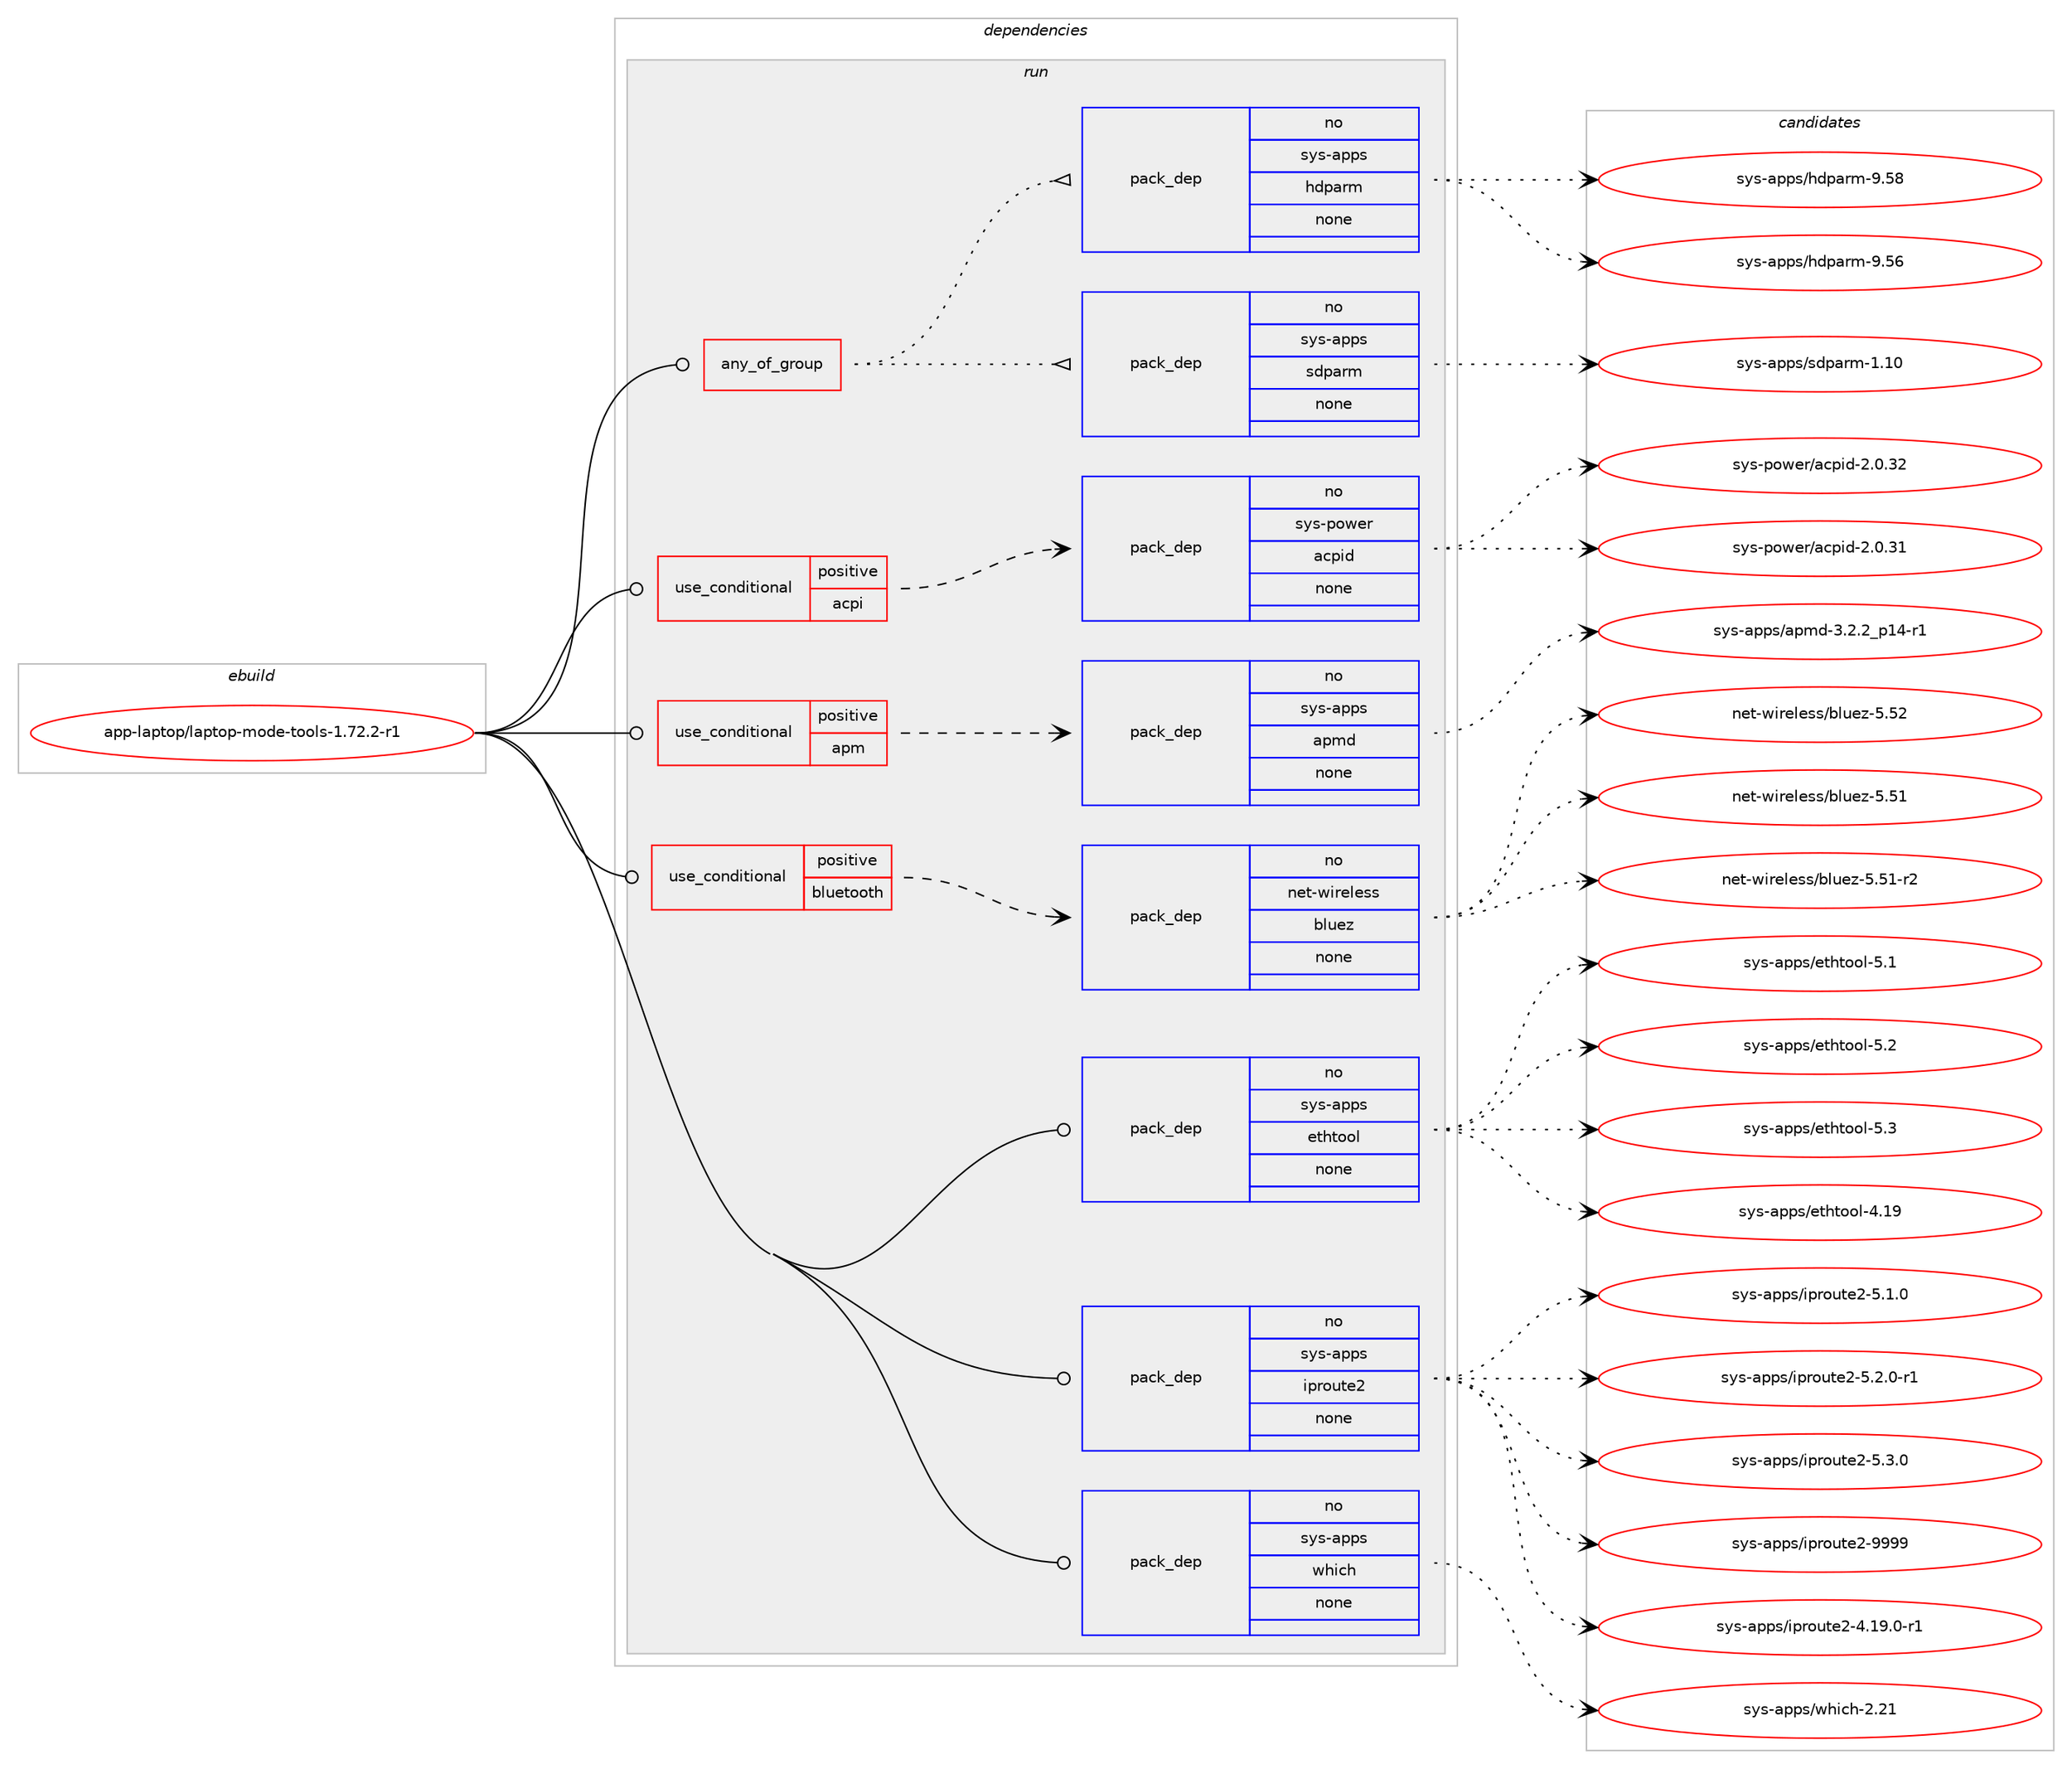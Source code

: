 digraph prolog {

# *************
# Graph options
# *************

newrank=true;
concentrate=true;
compound=true;
graph [rankdir=LR,fontname=Helvetica,fontsize=10,ranksep=1.5];#, ranksep=2.5, nodesep=0.2];
edge  [arrowhead=vee];
node  [fontname=Helvetica,fontsize=10];

# **********
# The ebuild
# **********

subgraph cluster_leftcol {
color=gray;
rank=same;
label=<<i>ebuild</i>>;
id [label="app-laptop/laptop-mode-tools-1.72.2-r1", color=red, width=4, href="../app-laptop/laptop-mode-tools-1.72.2-r1.svg"];
}

# ****************
# The dependencies
# ****************

subgraph cluster_midcol {
color=gray;
label=<<i>dependencies</i>>;
subgraph cluster_compile {
fillcolor="#eeeeee";
style=filled;
label=<<i>compile</i>>;
}
subgraph cluster_compileandrun {
fillcolor="#eeeeee";
style=filled;
label=<<i>compile and run</i>>;
}
subgraph cluster_run {
fillcolor="#eeeeee";
style=filled;
label=<<i>run</i>>;
subgraph any8655 {
dependency496212 [label=<<TABLE BORDER="0" CELLBORDER="1" CELLSPACING="0" CELLPADDING="4"><TR><TD CELLPADDING="10">any_of_group</TD></TR></TABLE>>, shape=none, color=red];subgraph pack368670 {
dependency496213 [label=<<TABLE BORDER="0" CELLBORDER="1" CELLSPACING="0" CELLPADDING="4" WIDTH="220"><TR><TD ROWSPAN="6" CELLPADDING="30">pack_dep</TD></TR><TR><TD WIDTH="110">no</TD></TR><TR><TD>sys-apps</TD></TR><TR><TD>sdparm</TD></TR><TR><TD>none</TD></TR><TR><TD></TD></TR></TABLE>>, shape=none, color=blue];
}
dependency496212:e -> dependency496213:w [weight=20,style="dotted",arrowhead="oinv"];
subgraph pack368671 {
dependency496214 [label=<<TABLE BORDER="0" CELLBORDER="1" CELLSPACING="0" CELLPADDING="4" WIDTH="220"><TR><TD ROWSPAN="6" CELLPADDING="30">pack_dep</TD></TR><TR><TD WIDTH="110">no</TD></TR><TR><TD>sys-apps</TD></TR><TR><TD>hdparm</TD></TR><TR><TD>none</TD></TR><TR><TD></TD></TR></TABLE>>, shape=none, color=blue];
}
dependency496212:e -> dependency496214:w [weight=20,style="dotted",arrowhead="oinv"];
}
id:e -> dependency496212:w [weight=20,style="solid",arrowhead="odot"];
subgraph cond118571 {
dependency496215 [label=<<TABLE BORDER="0" CELLBORDER="1" CELLSPACING="0" CELLPADDING="4"><TR><TD ROWSPAN="3" CELLPADDING="10">use_conditional</TD></TR><TR><TD>positive</TD></TR><TR><TD>acpi</TD></TR></TABLE>>, shape=none, color=red];
subgraph pack368672 {
dependency496216 [label=<<TABLE BORDER="0" CELLBORDER="1" CELLSPACING="0" CELLPADDING="4" WIDTH="220"><TR><TD ROWSPAN="6" CELLPADDING="30">pack_dep</TD></TR><TR><TD WIDTH="110">no</TD></TR><TR><TD>sys-power</TD></TR><TR><TD>acpid</TD></TR><TR><TD>none</TD></TR><TR><TD></TD></TR></TABLE>>, shape=none, color=blue];
}
dependency496215:e -> dependency496216:w [weight=20,style="dashed",arrowhead="vee"];
}
id:e -> dependency496215:w [weight=20,style="solid",arrowhead="odot"];
subgraph cond118572 {
dependency496217 [label=<<TABLE BORDER="0" CELLBORDER="1" CELLSPACING="0" CELLPADDING="4"><TR><TD ROWSPAN="3" CELLPADDING="10">use_conditional</TD></TR><TR><TD>positive</TD></TR><TR><TD>apm</TD></TR></TABLE>>, shape=none, color=red];
subgraph pack368673 {
dependency496218 [label=<<TABLE BORDER="0" CELLBORDER="1" CELLSPACING="0" CELLPADDING="4" WIDTH="220"><TR><TD ROWSPAN="6" CELLPADDING="30">pack_dep</TD></TR><TR><TD WIDTH="110">no</TD></TR><TR><TD>sys-apps</TD></TR><TR><TD>apmd</TD></TR><TR><TD>none</TD></TR><TR><TD></TD></TR></TABLE>>, shape=none, color=blue];
}
dependency496217:e -> dependency496218:w [weight=20,style="dashed",arrowhead="vee"];
}
id:e -> dependency496217:w [weight=20,style="solid",arrowhead="odot"];
subgraph cond118573 {
dependency496219 [label=<<TABLE BORDER="0" CELLBORDER="1" CELLSPACING="0" CELLPADDING="4"><TR><TD ROWSPAN="3" CELLPADDING="10">use_conditional</TD></TR><TR><TD>positive</TD></TR><TR><TD>bluetooth</TD></TR></TABLE>>, shape=none, color=red];
subgraph pack368674 {
dependency496220 [label=<<TABLE BORDER="0" CELLBORDER="1" CELLSPACING="0" CELLPADDING="4" WIDTH="220"><TR><TD ROWSPAN="6" CELLPADDING="30">pack_dep</TD></TR><TR><TD WIDTH="110">no</TD></TR><TR><TD>net-wireless</TD></TR><TR><TD>bluez</TD></TR><TR><TD>none</TD></TR><TR><TD></TD></TR></TABLE>>, shape=none, color=blue];
}
dependency496219:e -> dependency496220:w [weight=20,style="dashed",arrowhead="vee"];
}
id:e -> dependency496219:w [weight=20,style="solid",arrowhead="odot"];
subgraph pack368675 {
dependency496221 [label=<<TABLE BORDER="0" CELLBORDER="1" CELLSPACING="0" CELLPADDING="4" WIDTH="220"><TR><TD ROWSPAN="6" CELLPADDING="30">pack_dep</TD></TR><TR><TD WIDTH="110">no</TD></TR><TR><TD>sys-apps</TD></TR><TR><TD>ethtool</TD></TR><TR><TD>none</TD></TR><TR><TD></TD></TR></TABLE>>, shape=none, color=blue];
}
id:e -> dependency496221:w [weight=20,style="solid",arrowhead="odot"];
subgraph pack368676 {
dependency496222 [label=<<TABLE BORDER="0" CELLBORDER="1" CELLSPACING="0" CELLPADDING="4" WIDTH="220"><TR><TD ROWSPAN="6" CELLPADDING="30">pack_dep</TD></TR><TR><TD WIDTH="110">no</TD></TR><TR><TD>sys-apps</TD></TR><TR><TD>iproute2</TD></TR><TR><TD>none</TD></TR><TR><TD></TD></TR></TABLE>>, shape=none, color=blue];
}
id:e -> dependency496222:w [weight=20,style="solid",arrowhead="odot"];
subgraph pack368677 {
dependency496223 [label=<<TABLE BORDER="0" CELLBORDER="1" CELLSPACING="0" CELLPADDING="4" WIDTH="220"><TR><TD ROWSPAN="6" CELLPADDING="30">pack_dep</TD></TR><TR><TD WIDTH="110">no</TD></TR><TR><TD>sys-apps</TD></TR><TR><TD>which</TD></TR><TR><TD>none</TD></TR><TR><TD></TD></TR></TABLE>>, shape=none, color=blue];
}
id:e -> dependency496223:w [weight=20,style="solid",arrowhead="odot"];
}
}

# **************
# The candidates
# **************

subgraph cluster_choices {
rank=same;
color=gray;
label=<<i>candidates</i>>;

subgraph choice368670 {
color=black;
nodesep=1;
choice115121115459711211211547115100112971141094549464948 [label="sys-apps/sdparm-1.10", color=red, width=4,href="../sys-apps/sdparm-1.10.svg"];
dependency496213:e -> choice115121115459711211211547115100112971141094549464948:w [style=dotted,weight="100"];
}
subgraph choice368671 {
color=black;
nodesep=1;
choice115121115459711211211547104100112971141094557465354 [label="sys-apps/hdparm-9.56", color=red, width=4,href="../sys-apps/hdparm-9.56.svg"];
choice115121115459711211211547104100112971141094557465356 [label="sys-apps/hdparm-9.58", color=red, width=4,href="../sys-apps/hdparm-9.58.svg"];
dependency496214:e -> choice115121115459711211211547104100112971141094557465354:w [style=dotted,weight="100"];
dependency496214:e -> choice115121115459711211211547104100112971141094557465356:w [style=dotted,weight="100"];
}
subgraph choice368672 {
color=black;
nodesep=1;
choice1151211154511211111910111447979911210510045504648465149 [label="sys-power/acpid-2.0.31", color=red, width=4,href="../sys-power/acpid-2.0.31.svg"];
choice1151211154511211111910111447979911210510045504648465150 [label="sys-power/acpid-2.0.32", color=red, width=4,href="../sys-power/acpid-2.0.32.svg"];
dependency496216:e -> choice1151211154511211111910111447979911210510045504648465149:w [style=dotted,weight="100"];
dependency496216:e -> choice1151211154511211111910111447979911210510045504648465150:w [style=dotted,weight="100"];
}
subgraph choice368673 {
color=black;
nodesep=1;
choice115121115459711211211547971121091004551465046509511249524511449 [label="sys-apps/apmd-3.2.2_p14-r1", color=red, width=4,href="../sys-apps/apmd-3.2.2_p14-r1.svg"];
dependency496218:e -> choice115121115459711211211547971121091004551465046509511249524511449:w [style=dotted,weight="100"];
}
subgraph choice368674 {
color=black;
nodesep=1;
choice1101011164511910511410110810111511547981081171011224553465349 [label="net-wireless/bluez-5.51", color=red, width=4,href="../net-wireless/bluez-5.51.svg"];
choice11010111645119105114101108101115115479810811710112245534653494511450 [label="net-wireless/bluez-5.51-r2", color=red, width=4,href="../net-wireless/bluez-5.51-r2.svg"];
choice1101011164511910511410110810111511547981081171011224553465350 [label="net-wireless/bluez-5.52", color=red, width=4,href="../net-wireless/bluez-5.52.svg"];
dependency496220:e -> choice1101011164511910511410110810111511547981081171011224553465349:w [style=dotted,weight="100"];
dependency496220:e -> choice11010111645119105114101108101115115479810811710112245534653494511450:w [style=dotted,weight="100"];
dependency496220:e -> choice1101011164511910511410110810111511547981081171011224553465350:w [style=dotted,weight="100"];
}
subgraph choice368675 {
color=black;
nodesep=1;
choice1151211154597112112115471011161041161111111084552464957 [label="sys-apps/ethtool-4.19", color=red, width=4,href="../sys-apps/ethtool-4.19.svg"];
choice11512111545971121121154710111610411611111110845534649 [label="sys-apps/ethtool-5.1", color=red, width=4,href="../sys-apps/ethtool-5.1.svg"];
choice11512111545971121121154710111610411611111110845534650 [label="sys-apps/ethtool-5.2", color=red, width=4,href="../sys-apps/ethtool-5.2.svg"];
choice11512111545971121121154710111610411611111110845534651 [label="sys-apps/ethtool-5.3", color=red, width=4,href="../sys-apps/ethtool-5.3.svg"];
dependency496221:e -> choice1151211154597112112115471011161041161111111084552464957:w [style=dotted,weight="100"];
dependency496221:e -> choice11512111545971121121154710111610411611111110845534649:w [style=dotted,weight="100"];
dependency496221:e -> choice11512111545971121121154710111610411611111110845534650:w [style=dotted,weight="100"];
dependency496221:e -> choice11512111545971121121154710111610411611111110845534651:w [style=dotted,weight="100"];
}
subgraph choice368676 {
color=black;
nodesep=1;
choice11512111545971121121154710511211411111711610150455246495746484511449 [label="sys-apps/iproute2-4.19.0-r1", color=red, width=4,href="../sys-apps/iproute2-4.19.0-r1.svg"];
choice11512111545971121121154710511211411111711610150455346494648 [label="sys-apps/iproute2-5.1.0", color=red, width=4,href="../sys-apps/iproute2-5.1.0.svg"];
choice115121115459711211211547105112114111117116101504553465046484511449 [label="sys-apps/iproute2-5.2.0-r1", color=red, width=4,href="../sys-apps/iproute2-5.2.0-r1.svg"];
choice11512111545971121121154710511211411111711610150455346514648 [label="sys-apps/iproute2-5.3.0", color=red, width=4,href="../sys-apps/iproute2-5.3.0.svg"];
choice115121115459711211211547105112114111117116101504557575757 [label="sys-apps/iproute2-9999", color=red, width=4,href="../sys-apps/iproute2-9999.svg"];
dependency496222:e -> choice11512111545971121121154710511211411111711610150455246495746484511449:w [style=dotted,weight="100"];
dependency496222:e -> choice11512111545971121121154710511211411111711610150455346494648:w [style=dotted,weight="100"];
dependency496222:e -> choice115121115459711211211547105112114111117116101504553465046484511449:w [style=dotted,weight="100"];
dependency496222:e -> choice11512111545971121121154710511211411111711610150455346514648:w [style=dotted,weight="100"];
dependency496222:e -> choice115121115459711211211547105112114111117116101504557575757:w [style=dotted,weight="100"];
}
subgraph choice368677 {
color=black;
nodesep=1;
choice115121115459711211211547119104105991044550465049 [label="sys-apps/which-2.21", color=red, width=4,href="../sys-apps/which-2.21.svg"];
dependency496223:e -> choice115121115459711211211547119104105991044550465049:w [style=dotted,weight="100"];
}
}

}
